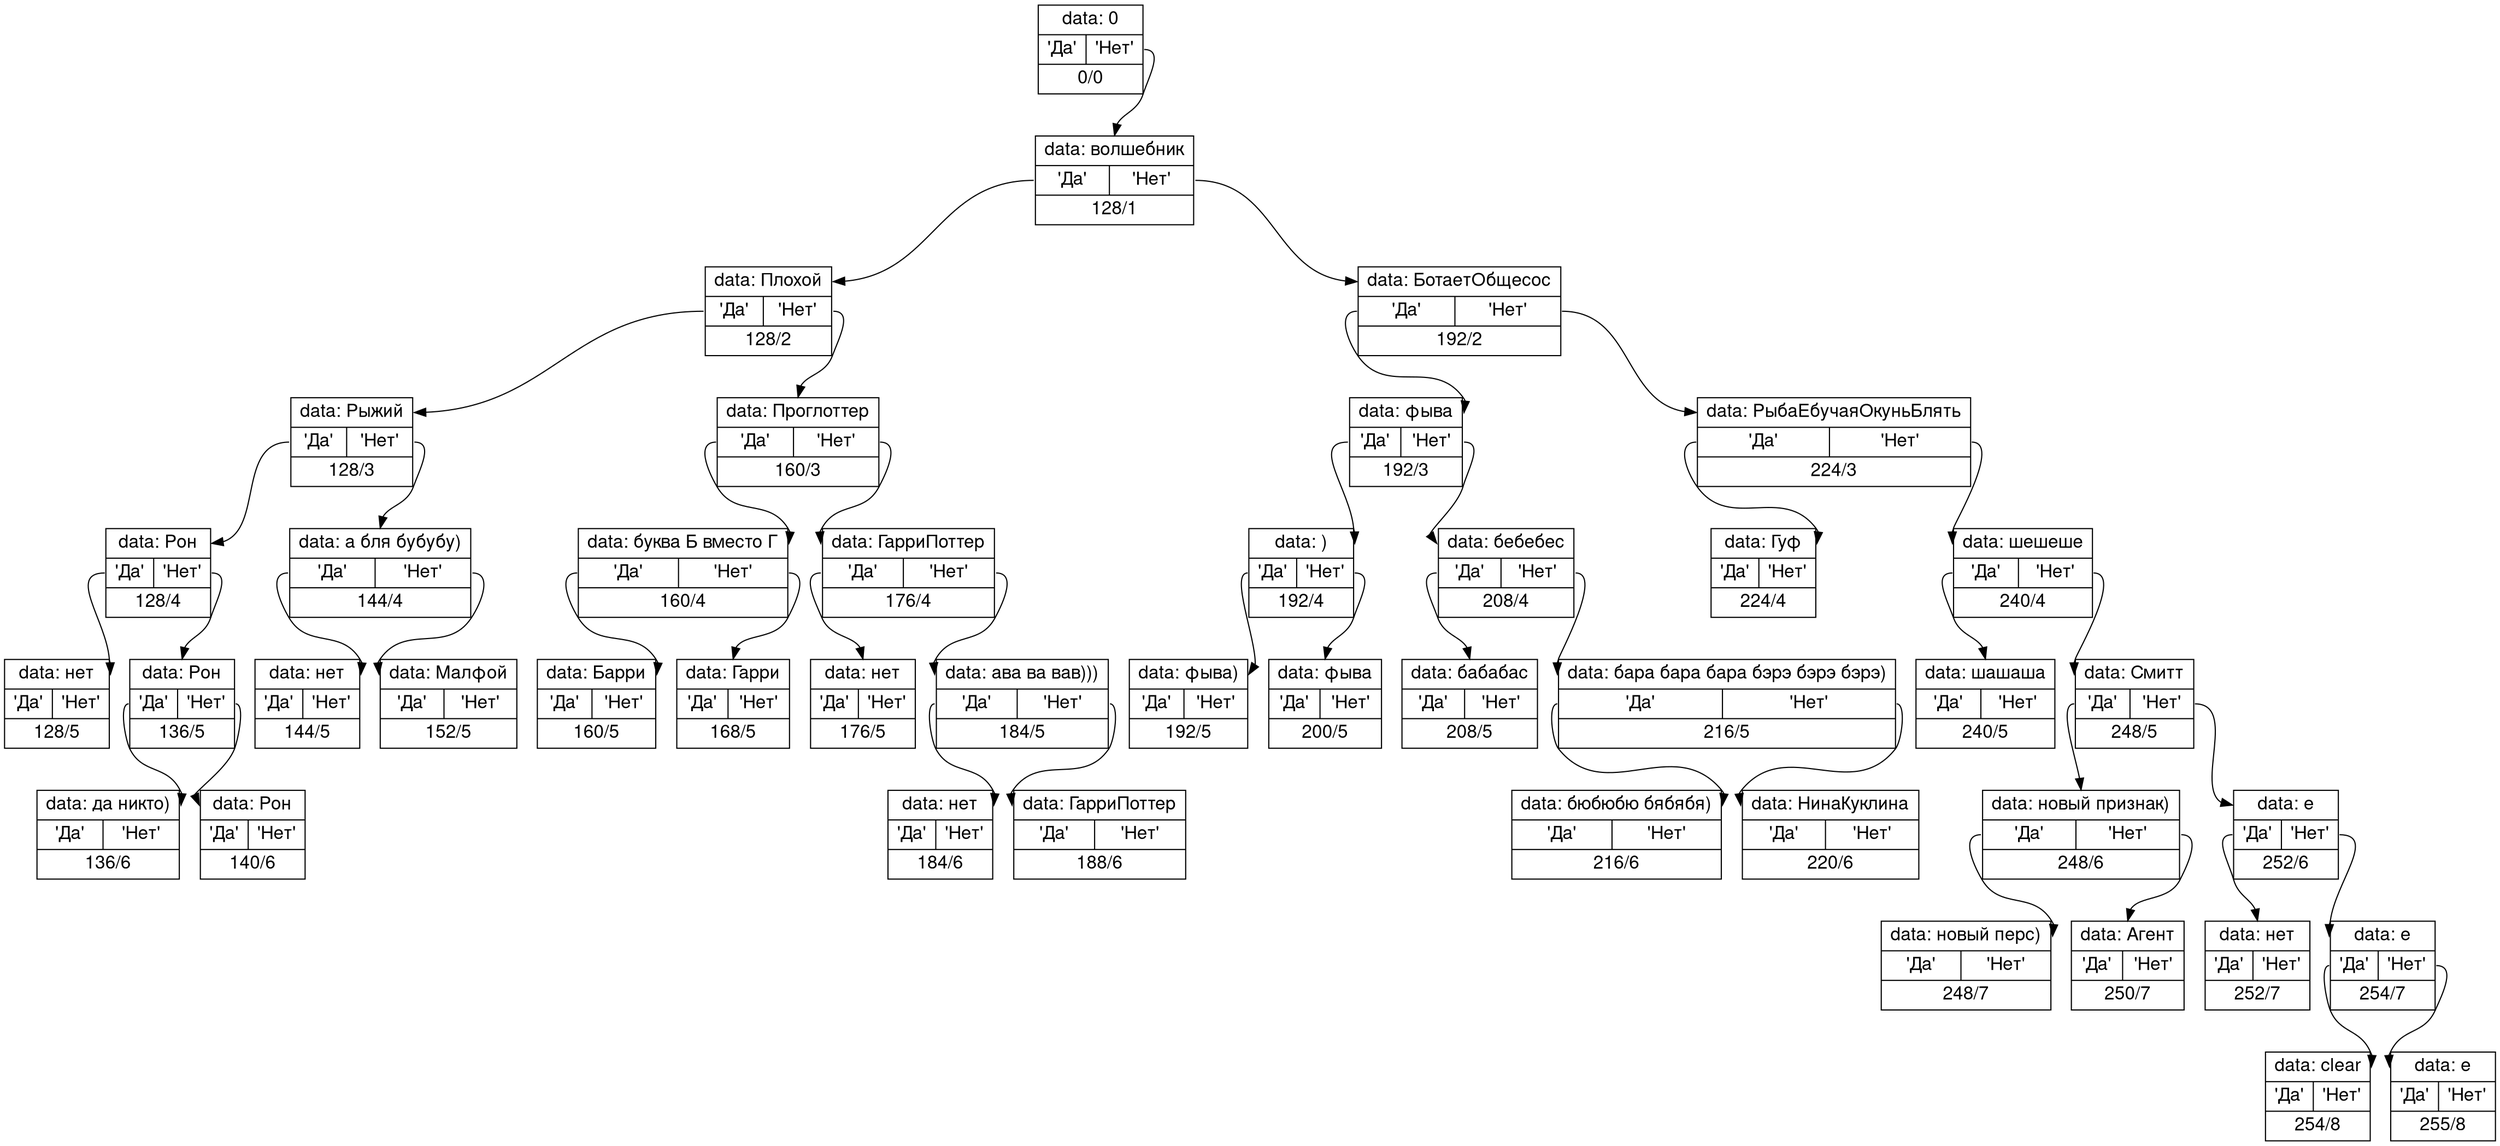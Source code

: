 digraph g {
fontname="Helvetica,Arial,sans-serif"
node [fontname="Helvetica,Arial,sans-serif"]
edge [fontname="Helvetica,Arial,sans-serif"]

graph [
	
];

node [
	fontsize = "16"
	shape = "ellipse"
];

edge [ ];

"0/0"[
	label = "{<f0> data: 0| {<f1> 'Да'| <f2> 'Нет'} | <f3> 0/0}"
	shape = "record"
];

"128/1"[
	label = "{<f0> data: волшебник| {<f1> 'Да'| <f2> 'Нет'} | <f3> 128/1}"
	shape = "record"
];

"0/0":f2 -> "128/1":f0

"128/2"[
	label = "{<f0> data: Плохой| {<f1> 'Да'| <f2> 'Нет'} | <f3> 128/2}"
	shape = "record"
];

"128/1":f1 -> "128/2":f0

"192/2"[
	label = "{<f0> data: БотаетОбщесос| {<f1> 'Да'| <f2> 'Нет'} | <f3> 192/2}"
	shape = "record"
];

"128/1":f2 -> "192/2":f0

"128/3"[
	label = "{<f0> data: Рыжий| {<f1> 'Да'| <f2> 'Нет'} | <f3> 128/3}"
	shape = "record"
];

"128/2":f1 -> "128/3":f0

"160/3"[
	label = "{<f0> data: Проглоттер| {<f1> 'Да'| <f2> 'Нет'} | <f3> 160/3}"
	shape = "record"
];

"128/2":f2 -> "160/3":f0

"128/4"[
	label = "{<f0> data: Рон| {<f1> 'Да'| <f2> 'Нет'} | <f3> 128/4}"
	shape = "record"
];

"128/3":f1 -> "128/4":f0

"144/4"[
	label = "{<f0> data: а бля бубубу)| {<f1> 'Да'| <f2> 'Нет'} | <f3> 144/4}"
	shape = "record"
];

"128/3":f2 -> "144/4":f0

"128/5"[
	label = "{<f0> data: нет| {<f1> 'Да'| <f2> 'Нет'} | <f3> 128/5}"
	shape = "record"
];

"128/4":f1 -> "128/5":f0

"136/5"[
	label = "{<f0> data: Рон| {<f1> 'Да'| <f2> 'Нет'} | <f3> 136/5}"
	shape = "record"
];

"128/4":f2 -> "136/5":f0

"136/6"[
	label = "{<f0> data: да никто)| {<f1> 'Да'| <f2> 'Нет'} | <f3> 136/6}"
	shape = "record"
];

"136/5":f1 -> "136/6":f0

"140/6"[
	label = "{<f0> data: Рон| {<f1> 'Да'| <f2> 'Нет'} | <f3> 140/6}"
	shape = "record"
];

"136/5":f2 -> "140/6":f0

"144/5"[
	label = "{<f0> data: нет| {<f1> 'Да'| <f2> 'Нет'} | <f3> 144/5}"
	shape = "record"
];

"144/4":f1 -> "144/5":f0

"152/5"[
	label = "{<f0> data: Малфой| {<f1> 'Да'| <f2> 'Нет'} | <f3> 152/5}"
	shape = "record"
];

"144/4":f2 -> "152/5":f0

"160/4"[
	label = "{<f0> data: буква Б вместо Г| {<f1> 'Да'| <f2> 'Нет'} | <f3> 160/4}"
	shape = "record"
];

"160/3":f1 -> "160/4":f0

"176/4"[
	label = "{<f0> data: ГарриПоттер| {<f1> 'Да'| <f2> 'Нет'} | <f3> 176/4}"
	shape = "record"
];

"160/3":f2 -> "176/4":f0

"160/5"[
	label = "{<f0> data: Барри| {<f1> 'Да'| <f2> 'Нет'} | <f3> 160/5}"
	shape = "record"
];

"160/4":f1 -> "160/5":f0

"168/5"[
	label = "{<f0> data: Гарри| {<f1> 'Да'| <f2> 'Нет'} | <f3> 168/5}"
	shape = "record"
];

"160/4":f2 -> "168/5":f0

"176/5"[
	label = "{<f0> data: нет| {<f1> 'Да'| <f2> 'Нет'} | <f3> 176/5}"
	shape = "record"
];

"176/4":f1 -> "176/5":f0

"184/5"[
	label = "{<f0> data: ава ва вав)))| {<f1> 'Да'| <f2> 'Нет'} | <f3> 184/5}"
	shape = "record"
];

"176/4":f2 -> "184/5":f0

"184/6"[
	label = "{<f0> data: нет| {<f1> 'Да'| <f2> 'Нет'} | <f3> 184/6}"
	shape = "record"
];

"184/5":f1 -> "184/6":f0

"188/6"[
	label = "{<f0> data: ГарриПоттер| {<f1> 'Да'| <f2> 'Нет'} | <f3> 188/6}"
	shape = "record"
];

"184/5":f2 -> "188/6":f0

"192/3"[
	label = "{<f0> data: фыва| {<f1> 'Да'| <f2> 'Нет'} | <f3> 192/3}"
	shape = "record"
];

"192/2":f1 -> "192/3":f0

"224/3"[
	label = "{<f0> data: РыбаЕбучаяОкуньБлять| {<f1> 'Да'| <f2> 'Нет'} | <f3> 224/3}"
	shape = "record"
];

"192/2":f2 -> "224/3":f0

"192/4"[
	label = "{<f0> data: )| {<f1> 'Да'| <f2> 'Нет'} | <f3> 192/4}"
	shape = "record"
];

"192/3":f1 -> "192/4":f0

"208/4"[
	label = "{<f0> data:  бебебес| {<f1> 'Да'| <f2> 'Нет'} | <f3> 208/4}"
	shape = "record"
];

"192/3":f2 -> "208/4":f0

"192/5"[
	label = "{<f0> data: фыва)| {<f1> 'Да'| <f2> 'Нет'} | <f3> 192/5}"
	shape = "record"
];

"192/4":f1 -> "192/5":f0

"200/5"[
	label = "{<f0> data: фыва| {<f1> 'Да'| <f2> 'Нет'} | <f3> 200/5}"
	shape = "record"
];

"192/4":f2 -> "200/5":f0

"208/5"[
	label = "{<f0> data: бабабас| {<f1> 'Да'| <f2> 'Нет'} | <f3> 208/5}"
	shape = "record"
];

"208/4":f1 -> "208/5":f0

"216/5"[
	label = "{<f0> data: бара бара бара бэрэ бэрэ бэрэ)| {<f1> 'Да'| <f2> 'Нет'} | <f3> 216/5}"
	shape = "record"
];

"208/4":f2 -> "216/5":f0

"216/6"[
	label = "{<f0> data: бюбюбю бябябя)| {<f1> 'Да'| <f2> 'Нет'} | <f3> 216/6}"
	shape = "record"
];

"216/5":f1 -> "216/6":f0

"220/6"[
	label = "{<f0> data: НинаКуклина| {<f1> 'Да'| <f2> 'Нет'} | <f3> 220/6}"
	shape = "record"
];

"216/5":f2 -> "220/6":f0

"224/4"[
	label = "{<f0> data: Гуф| {<f1> 'Да'| <f2> 'Нет'} | <f3> 224/4}"
	shape = "record"
];

"224/3":f1 -> "224/4":f0

"240/4"[
	label = "{<f0> data:  шешеше| {<f1> 'Да'| <f2> 'Нет'} | <f3> 240/4}"
	shape = "record"
];

"224/3":f2 -> "240/4":f0

"240/5"[
	label = "{<f0> data: шашаша| {<f1> 'Да'| <f2> 'Нет'} | <f3> 240/5}"
	shape = "record"
];

"240/4":f1 -> "240/5":f0

"248/5"[
	label = "{<f0> data:  Смитт| {<f1> 'Да'| <f2> 'Нет'} | <f3> 248/5}"
	shape = "record"
];

"240/4":f2 -> "248/5":f0

"248/6"[
	label = "{<f0> data: новый признак)| {<f1> 'Да'| <f2> 'Нет'} | <f3> 248/6}"
	shape = "record"
];

"248/5":f1 -> "248/6":f0

"252/6"[
	label = "{<f0> data: е| {<f1> 'Да'| <f2> 'Нет'} | <f3> 252/6}"
	shape = "record"
];

"248/5":f2 -> "252/6":f0

"248/7"[
	label = "{<f0> data: новый перс)| {<f1> 'Да'| <f2> 'Нет'} | <f3> 248/7}"
	shape = "record"
];

"248/6":f1 -> "248/7":f0

"250/7"[
	label = "{<f0> data: Агент| {<f1> 'Да'| <f2> 'Нет'} | <f3> 250/7}"
	shape = "record"
];

"248/6":f2 -> "250/7":f0

"252/7"[
	label = "{<f0> data: нет| {<f1> 'Да'| <f2> 'Нет'} | <f3> 252/7}"
	shape = "record"
];

"252/6":f1 -> "252/7":f0

"254/7"[
	label = "{<f0> data: е| {<f1> 'Да'| <f2> 'Нет'} | <f3> 254/7}"
	shape = "record"
];

"252/6":f2 -> "254/7":f0

"254/8"[
	label = "{<f0> data: clear| {<f1> 'Да'| <f2> 'Нет'} | <f3> 254/8}"
	shape = "record"
];

"254/7":f1 -> "254/8":f0

"255/8"[
	label = "{<f0> data: е| {<f1> 'Да'| <f2> 'Нет'} | <f3> 255/8}"
	shape = "record"
];

"254/7":f2 -> "255/8":f0

}
